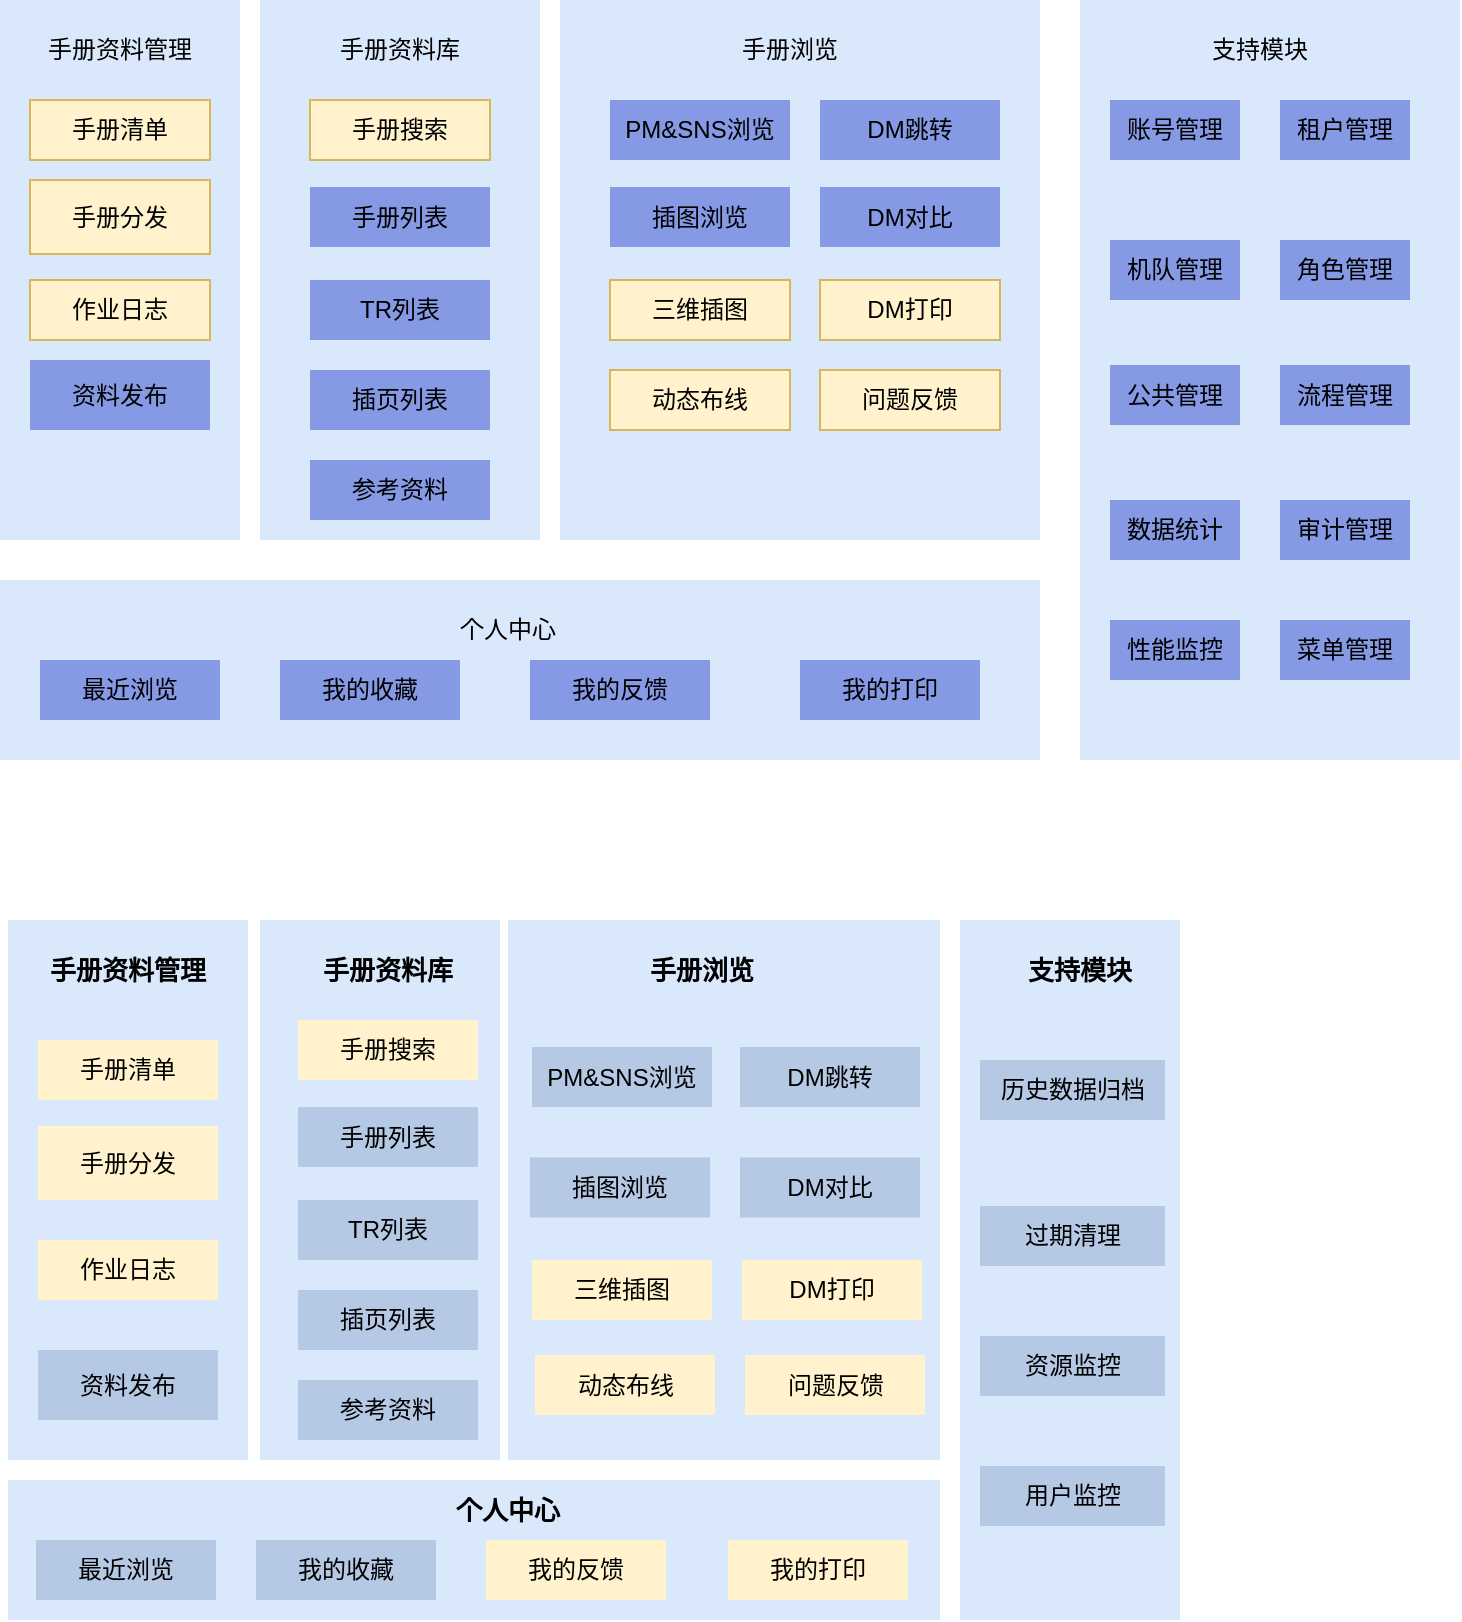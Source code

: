 <mxfile version="27.0.4">
  <diagram name="第 1 页" id="ZfJp9wOOgkzBBenZ9gz3">
    <mxGraphModel dx="847" dy="464" grid="1" gridSize="10" guides="1" tooltips="1" connect="1" arrows="1" fold="1" page="1" pageScale="1" pageWidth="827" pageHeight="1169" math="0" shadow="0">
      <root>
        <mxCell id="0" />
        <mxCell id="1" parent="0" />
        <mxCell id="nA85lhXwjBj9LnQ69MAJ-1" value="" style="rounded=0;whiteSpace=wrap;html=1;fillColor=#dae8fc;strokeColor=none;" vertex="1" parent="1">
          <mxGeometry x="120" y="80" width="120" height="270" as="geometry" />
        </mxCell>
        <mxCell id="nA85lhXwjBj9LnQ69MAJ-2" value="手册清单" style="rounded=0;whiteSpace=wrap;html=1;fillColor=#fff2cc;strokeColor=#d6b656;" vertex="1" parent="1">
          <mxGeometry x="135" y="130" width="90" height="30" as="geometry" />
        </mxCell>
        <mxCell id="nA85lhXwjBj9LnQ69MAJ-3" value="手册资料管理" style="text;html=1;align=center;verticalAlign=middle;whiteSpace=wrap;rounded=0;" vertex="1" parent="1">
          <mxGeometry x="140" y="90" width="80" height="30" as="geometry" />
        </mxCell>
        <mxCell id="nA85lhXwjBj9LnQ69MAJ-4" value="手册分发" style="rounded=0;whiteSpace=wrap;html=1;fillColor=#fff2cc;strokeColor=#d6b656;" vertex="1" parent="1">
          <mxGeometry x="135" y="170" width="90" height="37" as="geometry" />
        </mxCell>
        <mxCell id="nA85lhXwjBj9LnQ69MAJ-5" value="作业日志" style="rounded=0;whiteSpace=wrap;html=1;fillColor=#fff2cc;strokeColor=#d6b656;" vertex="1" parent="1">
          <mxGeometry x="135" y="220" width="90" height="30" as="geometry" />
        </mxCell>
        <mxCell id="nA85lhXwjBj9LnQ69MAJ-6" value="资料发布" style="rounded=0;whiteSpace=wrap;html=1;fillColor=light-dark(#8699e4, #ededed);strokeColor=none;" vertex="1" parent="1">
          <mxGeometry x="135" y="260" width="90" height="35" as="geometry" />
        </mxCell>
        <mxCell id="nA85lhXwjBj9LnQ69MAJ-7" value="" style="rounded=0;whiteSpace=wrap;html=1;fillColor=#dae8fc;strokeColor=none;" vertex="1" parent="1">
          <mxGeometry x="250" y="80" width="140" height="270" as="geometry" />
        </mxCell>
        <mxCell id="nA85lhXwjBj9LnQ69MAJ-8" value="手册搜索" style="rounded=0;whiteSpace=wrap;html=1;fillColor=#fff2cc;strokeColor=#d6b656;" vertex="1" parent="1">
          <mxGeometry x="275" y="130" width="90" height="30" as="geometry" />
        </mxCell>
        <mxCell id="nA85lhXwjBj9LnQ69MAJ-9" value="手册资料库" style="text;html=1;align=center;verticalAlign=middle;whiteSpace=wrap;rounded=0;" vertex="1" parent="1">
          <mxGeometry x="280" y="90" width="80" height="30" as="geometry" />
        </mxCell>
        <mxCell id="nA85lhXwjBj9LnQ69MAJ-10" value="手册列表" style="rounded=0;whiteSpace=wrap;html=1;fillColor=light-dark(#8699e4, #ededed);strokeColor=none;" vertex="1" parent="1">
          <mxGeometry x="275" y="173.5" width="90" height="30" as="geometry" />
        </mxCell>
        <mxCell id="nA85lhXwjBj9LnQ69MAJ-11" value="TR列表" style="rounded=0;whiteSpace=wrap;html=1;fillColor=light-dark(#8699e4, #ededed);strokeColor=none;" vertex="1" parent="1">
          <mxGeometry x="275" y="220" width="90" height="30" as="geometry" />
        </mxCell>
        <mxCell id="nA85lhXwjBj9LnQ69MAJ-12" value="插页列表" style="rounded=0;whiteSpace=wrap;html=1;fillColor=light-dark(#8699e4, #ededed);strokeColor=none;" vertex="1" parent="1">
          <mxGeometry x="275" y="265" width="90" height="30" as="geometry" />
        </mxCell>
        <mxCell id="nA85lhXwjBj9LnQ69MAJ-13" value="参考资料" style="rounded=0;whiteSpace=wrap;html=1;fillColor=light-dark(#8699e4, #ededed);strokeColor=none;" vertex="1" parent="1">
          <mxGeometry x="275" y="310" width="90" height="30" as="geometry" />
        </mxCell>
        <mxCell id="nA85lhXwjBj9LnQ69MAJ-14" value="" style="rounded=0;whiteSpace=wrap;html=1;fillColor=#dae8fc;strokeColor=none;" vertex="1" parent="1">
          <mxGeometry x="400" y="80" width="240" height="270" as="geometry" />
        </mxCell>
        <mxCell id="nA85lhXwjBj9LnQ69MAJ-15" value="手册浏览" style="text;html=1;align=center;verticalAlign=middle;whiteSpace=wrap;rounded=0;" vertex="1" parent="1">
          <mxGeometry x="475" y="90" width="80" height="30" as="geometry" />
        </mxCell>
        <mxCell id="nA85lhXwjBj9LnQ69MAJ-16" value="PM&amp;amp;SNS浏览" style="rounded=0;whiteSpace=wrap;html=1;fillColor=light-dark(#8699e4, #ededed);strokeColor=none;" vertex="1" parent="1">
          <mxGeometry x="425" y="130" width="90" height="30" as="geometry" />
        </mxCell>
        <mxCell id="nA85lhXwjBj9LnQ69MAJ-17" value="插图浏览" style="rounded=0;whiteSpace=wrap;html=1;fillColor=light-dark(#8699e4, #ededed);strokeColor=none;" vertex="1" parent="1">
          <mxGeometry x="425" y="173.5" width="90" height="30" as="geometry" />
        </mxCell>
        <mxCell id="nA85lhXwjBj9LnQ69MAJ-18" value="三维插图" style="rounded=0;whiteSpace=wrap;html=1;fillColor=#fff2cc;strokeColor=#d6b656;" vertex="1" parent="1">
          <mxGeometry x="425" y="220" width="90" height="30" as="geometry" />
        </mxCell>
        <mxCell id="nA85lhXwjBj9LnQ69MAJ-19" value="DM跳转" style="rounded=0;whiteSpace=wrap;html=1;fillColor=light-dark(#8699e4, #ededed);strokeColor=none;" vertex="1" parent="1">
          <mxGeometry x="530" y="130" width="90" height="30" as="geometry" />
        </mxCell>
        <mxCell id="nA85lhXwjBj9LnQ69MAJ-20" value="DM对比" style="rounded=0;whiteSpace=wrap;html=1;fillColor=light-dark(#8699e4, #ededed);strokeColor=none;" vertex="1" parent="1">
          <mxGeometry x="530" y="173.5" width="90" height="30" as="geometry" />
        </mxCell>
        <mxCell id="nA85lhXwjBj9LnQ69MAJ-21" value="DM打印" style="rounded=0;whiteSpace=wrap;html=1;fillColor=#fff2cc;strokeColor=#d6b656;" vertex="1" parent="1">
          <mxGeometry x="530" y="220" width="90" height="30" as="geometry" />
        </mxCell>
        <mxCell id="nA85lhXwjBj9LnQ69MAJ-22" value="动态布线" style="rounded=0;whiteSpace=wrap;html=1;fillColor=#fff2cc;strokeColor=#d6b656;" vertex="1" parent="1">
          <mxGeometry x="425" y="265" width="90" height="30" as="geometry" />
        </mxCell>
        <mxCell id="nA85lhXwjBj9LnQ69MAJ-24" value="问题反馈" style="rounded=0;whiteSpace=wrap;html=1;fillColor=#fff2cc;strokeColor=#d6b656;" vertex="1" parent="1">
          <mxGeometry x="530" y="265" width="90" height="30" as="geometry" />
        </mxCell>
        <mxCell id="nA85lhXwjBj9LnQ69MAJ-25" value="" style="rounded=0;whiteSpace=wrap;html=1;fillColor=#dae8fc;strokeColor=none;" vertex="1" parent="1">
          <mxGeometry x="120" y="370" width="520" height="90" as="geometry" />
        </mxCell>
        <mxCell id="nA85lhXwjBj9LnQ69MAJ-26" value="个人中心" style="text;html=1;align=center;verticalAlign=middle;whiteSpace=wrap;rounded=0;" vertex="1" parent="1">
          <mxGeometry x="334" y="380" width="80" height="30" as="geometry" />
        </mxCell>
        <mxCell id="nA85lhXwjBj9LnQ69MAJ-27" value="最近浏览" style="rounded=0;whiteSpace=wrap;html=1;fillColor=light-dark(#8699e4, #ededed);strokeColor=none;" vertex="1" parent="1">
          <mxGeometry x="140" y="410" width="90" height="30" as="geometry" />
        </mxCell>
        <mxCell id="nA85lhXwjBj9LnQ69MAJ-28" value="我的收藏" style="rounded=0;whiteSpace=wrap;html=1;fillColor=light-dark(#8699e4, #ededed);strokeColor=none;" vertex="1" parent="1">
          <mxGeometry x="260" y="410" width="90" height="30" as="geometry" />
        </mxCell>
        <mxCell id="nA85lhXwjBj9LnQ69MAJ-29" value="我的打印" style="rounded=0;whiteSpace=wrap;html=1;fillColor=light-dark(#8699e4, #ededed);strokeColor=none;" vertex="1" parent="1">
          <mxGeometry x="520" y="410" width="90" height="30" as="geometry" />
        </mxCell>
        <mxCell id="nA85lhXwjBj9LnQ69MAJ-30" value="我的反馈" style="rounded=0;whiteSpace=wrap;html=1;fillColor=light-dark(#8699e4, #ededed);strokeColor=none;" vertex="1" parent="1">
          <mxGeometry x="385" y="410" width="90" height="30" as="geometry" />
        </mxCell>
        <mxCell id="nA85lhXwjBj9LnQ69MAJ-31" value="" style="rounded=0;whiteSpace=wrap;html=1;fillColor=#dae8fc;strokeColor=none;" vertex="1" parent="1">
          <mxGeometry x="660" y="80" width="190" height="380" as="geometry" />
        </mxCell>
        <mxCell id="nA85lhXwjBj9LnQ69MAJ-32" value="支持模块" style="text;html=1;align=center;verticalAlign=middle;whiteSpace=wrap;rounded=0;" vertex="1" parent="1">
          <mxGeometry x="710" y="90" width="80" height="30" as="geometry" />
        </mxCell>
        <mxCell id="nA85lhXwjBj9LnQ69MAJ-33" value="账号管理" style="rounded=0;whiteSpace=wrap;html=1;fillColor=light-dark(#8699e4, #ededed);strokeColor=none;" vertex="1" parent="1">
          <mxGeometry x="675" y="130" width="65" height="30" as="geometry" />
        </mxCell>
        <mxCell id="nA85lhXwjBj9LnQ69MAJ-34" value="租户管理" style="rounded=0;whiteSpace=wrap;html=1;fillColor=light-dark(#8699e4, #ededed);strokeColor=none;" vertex="1" parent="1">
          <mxGeometry x="760" y="130" width="65" height="30" as="geometry" />
        </mxCell>
        <mxCell id="nA85lhXwjBj9LnQ69MAJ-35" value="机队管理" style="rounded=0;whiteSpace=wrap;html=1;fillColor=light-dark(#8699e4, #ededed);strokeColor=none;" vertex="1" parent="1">
          <mxGeometry x="675" y="200" width="65" height="30" as="geometry" />
        </mxCell>
        <mxCell id="nA85lhXwjBj9LnQ69MAJ-36" value="角色管理" style="rounded=0;whiteSpace=wrap;html=1;fillColor=light-dark(#8699e4, #ededed);strokeColor=none;" vertex="1" parent="1">
          <mxGeometry x="760" y="200" width="65" height="30" as="geometry" />
        </mxCell>
        <mxCell id="nA85lhXwjBj9LnQ69MAJ-37" value="公共管理" style="rounded=0;whiteSpace=wrap;html=1;fillColor=light-dark(#8699e4, #ededed);strokeColor=none;" vertex="1" parent="1">
          <mxGeometry x="675" y="262.5" width="65" height="30" as="geometry" />
        </mxCell>
        <mxCell id="nA85lhXwjBj9LnQ69MAJ-38" value="流程管理" style="rounded=0;whiteSpace=wrap;html=1;fillColor=light-dark(#8699e4, #ededed);strokeColor=none;" vertex="1" parent="1">
          <mxGeometry x="760" y="262.5" width="65" height="30" as="geometry" />
        </mxCell>
        <mxCell id="nA85lhXwjBj9LnQ69MAJ-39" value="数据统计" style="rounded=0;whiteSpace=wrap;html=1;fillColor=light-dark(#8699e4, #ededed);strokeColor=none;" vertex="1" parent="1">
          <mxGeometry x="675" y="330" width="65" height="30" as="geometry" />
        </mxCell>
        <mxCell id="nA85lhXwjBj9LnQ69MAJ-40" value="审计管理" style="rounded=0;whiteSpace=wrap;html=1;fillColor=light-dark(#8699e4, #ededed);strokeColor=none;" vertex="1" parent="1">
          <mxGeometry x="760" y="330" width="65" height="30" as="geometry" />
        </mxCell>
        <mxCell id="nA85lhXwjBj9LnQ69MAJ-41" value="性能监控" style="rounded=0;whiteSpace=wrap;html=1;fillColor=light-dark(#8699e4, #ededed);strokeColor=none;" vertex="1" parent="1">
          <mxGeometry x="675" y="390" width="65" height="30" as="geometry" />
        </mxCell>
        <mxCell id="nA85lhXwjBj9LnQ69MAJ-42" value="菜单管理" style="rounded=0;whiteSpace=wrap;html=1;fillColor=light-dark(#8699e4, #ededed);strokeColor=none;" vertex="1" parent="1">
          <mxGeometry x="760" y="390" width="65" height="30" as="geometry" />
        </mxCell>
        <mxCell id="nA85lhXwjBj9LnQ69MAJ-43" value="" style="rounded=0;whiteSpace=wrap;html=1;fillColor=#dae8fc;strokeColor=none;" vertex="1" parent="1">
          <mxGeometry x="124" y="540" width="120" height="270" as="geometry" />
        </mxCell>
        <mxCell id="nA85lhXwjBj9LnQ69MAJ-44" value="手册清单" style="rounded=0;whiteSpace=wrap;html=1;fillColor=#fff2cc;strokeColor=none;" vertex="1" parent="1">
          <mxGeometry x="139" y="600" width="90" height="30" as="geometry" />
        </mxCell>
        <mxCell id="nA85lhXwjBj9LnQ69MAJ-45" value="手册资料管理" style="text;html=1;align=center;verticalAlign=middle;whiteSpace=wrap;rounded=0;fontStyle=1;fontSize=13;" vertex="1" parent="1">
          <mxGeometry x="144" y="550" width="80" height="30" as="geometry" />
        </mxCell>
        <mxCell id="nA85lhXwjBj9LnQ69MAJ-46" value="手册分发" style="rounded=0;whiteSpace=wrap;html=1;fillColor=#fff2cc;strokeColor=none;" vertex="1" parent="1">
          <mxGeometry x="139" y="643" width="90" height="37" as="geometry" />
        </mxCell>
        <mxCell id="nA85lhXwjBj9LnQ69MAJ-47" value="作业日志" style="rounded=0;whiteSpace=wrap;html=1;fillColor=#fff2cc;strokeColor=none;" vertex="1" parent="1">
          <mxGeometry x="139" y="700" width="90" height="30" as="geometry" />
        </mxCell>
        <mxCell id="nA85lhXwjBj9LnQ69MAJ-48" value="资料发布" style="rounded=0;whiteSpace=wrap;html=1;fillColor=light-dark(#B5C8E4,#EDEDED);strokeColor=none;" vertex="1" parent="1">
          <mxGeometry x="139" y="755" width="90" height="35" as="geometry" />
        </mxCell>
        <mxCell id="nA85lhXwjBj9LnQ69MAJ-49" value="" style="rounded=0;whiteSpace=wrap;html=1;fillColor=#dae8fc;strokeColor=none;" vertex="1" parent="1">
          <mxGeometry x="250" y="540" width="120" height="270" as="geometry" />
        </mxCell>
        <mxCell id="nA85lhXwjBj9LnQ69MAJ-50" value="手册搜索" style="rounded=0;whiteSpace=wrap;html=1;fillColor=#fff2cc;strokeColor=none;" vertex="1" parent="1">
          <mxGeometry x="269" y="590" width="90" height="30" as="geometry" />
        </mxCell>
        <mxCell id="nA85lhXwjBj9LnQ69MAJ-51" value="手册资料库" style="text;html=1;align=center;verticalAlign=middle;whiteSpace=wrap;rounded=0;fontStyle=1;fontSize=13;" vertex="1" parent="1">
          <mxGeometry x="274" y="550" width="80" height="30" as="geometry" />
        </mxCell>
        <mxCell id="nA85lhXwjBj9LnQ69MAJ-52" value="手册列表" style="rounded=0;whiteSpace=wrap;html=1;fillColor=light-dark(#B5C8E4,#EDEDED);strokeColor=none;" vertex="1" parent="1">
          <mxGeometry x="269" y="633.5" width="90" height="30" as="geometry" />
        </mxCell>
        <mxCell id="nA85lhXwjBj9LnQ69MAJ-53" value="TR列表" style="rounded=0;whiteSpace=wrap;html=1;fillColor=light-dark(#B5C8E4,#EDEDED);strokeColor=none;" vertex="1" parent="1">
          <mxGeometry x="269" y="680" width="90" height="30" as="geometry" />
        </mxCell>
        <mxCell id="nA85lhXwjBj9LnQ69MAJ-54" value="插页列表" style="rounded=0;whiteSpace=wrap;html=1;fillColor=light-dark(#B5C8E4,#EDEDED);strokeColor=none;" vertex="1" parent="1">
          <mxGeometry x="269" y="725" width="90" height="30" as="geometry" />
        </mxCell>
        <mxCell id="nA85lhXwjBj9LnQ69MAJ-55" value="参考资料" style="rounded=0;whiteSpace=wrap;html=1;fillColor=light-dark(#B5C8E4,#EDEDED);strokeColor=none;" vertex="1" parent="1">
          <mxGeometry x="269" y="770" width="90" height="30" as="geometry" />
        </mxCell>
        <mxCell id="nA85lhXwjBj9LnQ69MAJ-56" value="" style="rounded=0;whiteSpace=wrap;html=1;fillColor=#dae8fc;strokeColor=none;" vertex="1" parent="1">
          <mxGeometry x="374" y="540" width="216" height="270" as="geometry" />
        </mxCell>
        <mxCell id="nA85lhXwjBj9LnQ69MAJ-57" value="手册浏览" style="text;html=1;align=center;verticalAlign=middle;whiteSpace=wrap;rounded=0;fontStyle=1;fontSize=13;" vertex="1" parent="1">
          <mxGeometry x="431" y="550" width="80" height="30" as="geometry" />
        </mxCell>
        <mxCell id="nA85lhXwjBj9LnQ69MAJ-58" value="PM&amp;amp;SNS浏览" style="rounded=0;whiteSpace=wrap;html=1;fillColor=light-dark(#B5C8E4,#EDEDED);strokeColor=none;" vertex="1" parent="1">
          <mxGeometry x="386" y="603.5" width="90" height="30" as="geometry" />
        </mxCell>
        <mxCell id="nA85lhXwjBj9LnQ69MAJ-59" value="插图浏览" style="rounded=0;whiteSpace=wrap;html=1;fillColor=light-dark(#B5C8E4,#EDEDED);strokeColor=none;" vertex="1" parent="1">
          <mxGeometry x="385" y="658.75" width="90" height="30" as="geometry" />
        </mxCell>
        <mxCell id="nA85lhXwjBj9LnQ69MAJ-60" value="三维插图" style="rounded=0;whiteSpace=wrap;html=1;fillColor=#fff2cc;strokeColor=none;" vertex="1" parent="1">
          <mxGeometry x="386" y="710" width="90" height="30" as="geometry" />
        </mxCell>
        <mxCell id="nA85lhXwjBj9LnQ69MAJ-61" value="DM跳转" style="rounded=0;whiteSpace=wrap;html=1;fillColor=light-dark(#B5C8E4,#EDEDED);strokeColor=none;" vertex="1" parent="1">
          <mxGeometry x="490" y="603.5" width="90" height="30" as="geometry" />
        </mxCell>
        <mxCell id="nA85lhXwjBj9LnQ69MAJ-62" value="DM对比" style="rounded=0;whiteSpace=wrap;html=1;fillColor=light-dark(#B5C8E4,#EDEDED);strokeColor=none;" vertex="1" parent="1">
          <mxGeometry x="490" y="658.75" width="90" height="30" as="geometry" />
        </mxCell>
        <mxCell id="nA85lhXwjBj9LnQ69MAJ-63" value="DM打印" style="rounded=0;whiteSpace=wrap;html=1;fillColor=#fff2cc;strokeColor=none;" vertex="1" parent="1">
          <mxGeometry x="491" y="710" width="90" height="30" as="geometry" />
        </mxCell>
        <mxCell id="nA85lhXwjBj9LnQ69MAJ-64" value="动态布线" style="rounded=0;whiteSpace=wrap;html=1;fillColor=#fff2cc;strokeColor=none;" vertex="1" parent="1">
          <mxGeometry x="387.5" y="757.5" width="90" height="30" as="geometry" />
        </mxCell>
        <mxCell id="nA85lhXwjBj9LnQ69MAJ-65" value="问题反馈" style="rounded=0;whiteSpace=wrap;html=1;fillColor=#fff2cc;strokeColor=none;" vertex="1" parent="1">
          <mxGeometry x="492.5" y="757.5" width="90" height="30" as="geometry" />
        </mxCell>
        <mxCell id="nA85lhXwjBj9LnQ69MAJ-66" value="" style="rounded=0;whiteSpace=wrap;html=1;fillColor=#dae8fc;strokeColor=none;" vertex="1" parent="1">
          <mxGeometry x="124" y="820" width="466" height="70" as="geometry" />
        </mxCell>
        <mxCell id="nA85lhXwjBj9LnQ69MAJ-67" value="个人中心" style="text;html=1;align=center;verticalAlign=middle;whiteSpace=wrap;rounded=0;fontStyle=1;fontSize=13;" vertex="1" parent="1">
          <mxGeometry x="334" y="820" width="80" height="30" as="geometry" />
        </mxCell>
        <mxCell id="nA85lhXwjBj9LnQ69MAJ-68" value="最近浏览" style="rounded=0;whiteSpace=wrap;html=1;fillColor=light-dark(#B5C8E4,#EDEDED);strokeColor=none;" vertex="1" parent="1">
          <mxGeometry x="138" y="850" width="90" height="30" as="geometry" />
        </mxCell>
        <mxCell id="nA85lhXwjBj9LnQ69MAJ-69" value="我的收藏" style="rounded=0;whiteSpace=wrap;html=1;fillColor=light-dark(#B5C8E4,#EDEDED);strokeColor=none;" vertex="1" parent="1">
          <mxGeometry x="248" y="850" width="90" height="30" as="geometry" />
        </mxCell>
        <mxCell id="nA85lhXwjBj9LnQ69MAJ-70" value="我的打印" style="rounded=0;whiteSpace=wrap;html=1;fillColor=#fff2cc;strokeColor=none;" vertex="1" parent="1">
          <mxGeometry x="484" y="850" width="90" height="30" as="geometry" />
        </mxCell>
        <mxCell id="nA85lhXwjBj9LnQ69MAJ-71" value="我的反馈" style="rounded=0;whiteSpace=wrap;html=1;fillColor=#fff2cc;strokeColor=none;" vertex="1" parent="1">
          <mxGeometry x="363" y="850" width="90" height="30" as="geometry" />
        </mxCell>
        <mxCell id="nA85lhXwjBj9LnQ69MAJ-72" value="" style="rounded=0;whiteSpace=wrap;html=1;fillColor=#dae8fc;strokeColor=none;" vertex="1" parent="1">
          <mxGeometry x="600" y="540" width="110" height="350" as="geometry" />
        </mxCell>
        <mxCell id="nA85lhXwjBj9LnQ69MAJ-73" value="支持模块" style="text;html=1;align=center;verticalAlign=middle;whiteSpace=wrap;rounded=0;fontStyle=1;fontSize=13;" vertex="1" parent="1">
          <mxGeometry x="620" y="550" width="80" height="30" as="geometry" />
        </mxCell>
        <mxCell id="nA85lhXwjBj9LnQ69MAJ-74" value="历史数据归档" style="rounded=0;whiteSpace=wrap;html=1;fillColor=light-dark(#B5C8E4,#EDEDED);strokeColor=none;" vertex="1" parent="1">
          <mxGeometry x="610" y="610" width="92.5" height="30" as="geometry" />
        </mxCell>
        <mxCell id="nA85lhXwjBj9LnQ69MAJ-76" value="过期清理" style="rounded=0;whiteSpace=wrap;html=1;fillColor=light-dark(#B5C8E4,#EDEDED);strokeColor=none;" vertex="1" parent="1">
          <mxGeometry x="610" y="683" width="92.5" height="30" as="geometry" />
        </mxCell>
        <mxCell id="nA85lhXwjBj9LnQ69MAJ-77" value="资源监控" style="rounded=0;whiteSpace=wrap;html=1;fillColor=light-dark(#B5C8E4,#EDEDED);strokeColor=none;" vertex="1" parent="1">
          <mxGeometry x="610" y="748" width="92.5" height="30" as="geometry" />
        </mxCell>
        <mxCell id="nA85lhXwjBj9LnQ69MAJ-78" value="用户监控" style="rounded=0;whiteSpace=wrap;html=1;fillColor=light-dark(#B5C8E4,#EDEDED);strokeColor=none;" vertex="1" parent="1">
          <mxGeometry x="610" y="813" width="92.5" height="30" as="geometry" />
        </mxCell>
      </root>
    </mxGraphModel>
  </diagram>
</mxfile>
